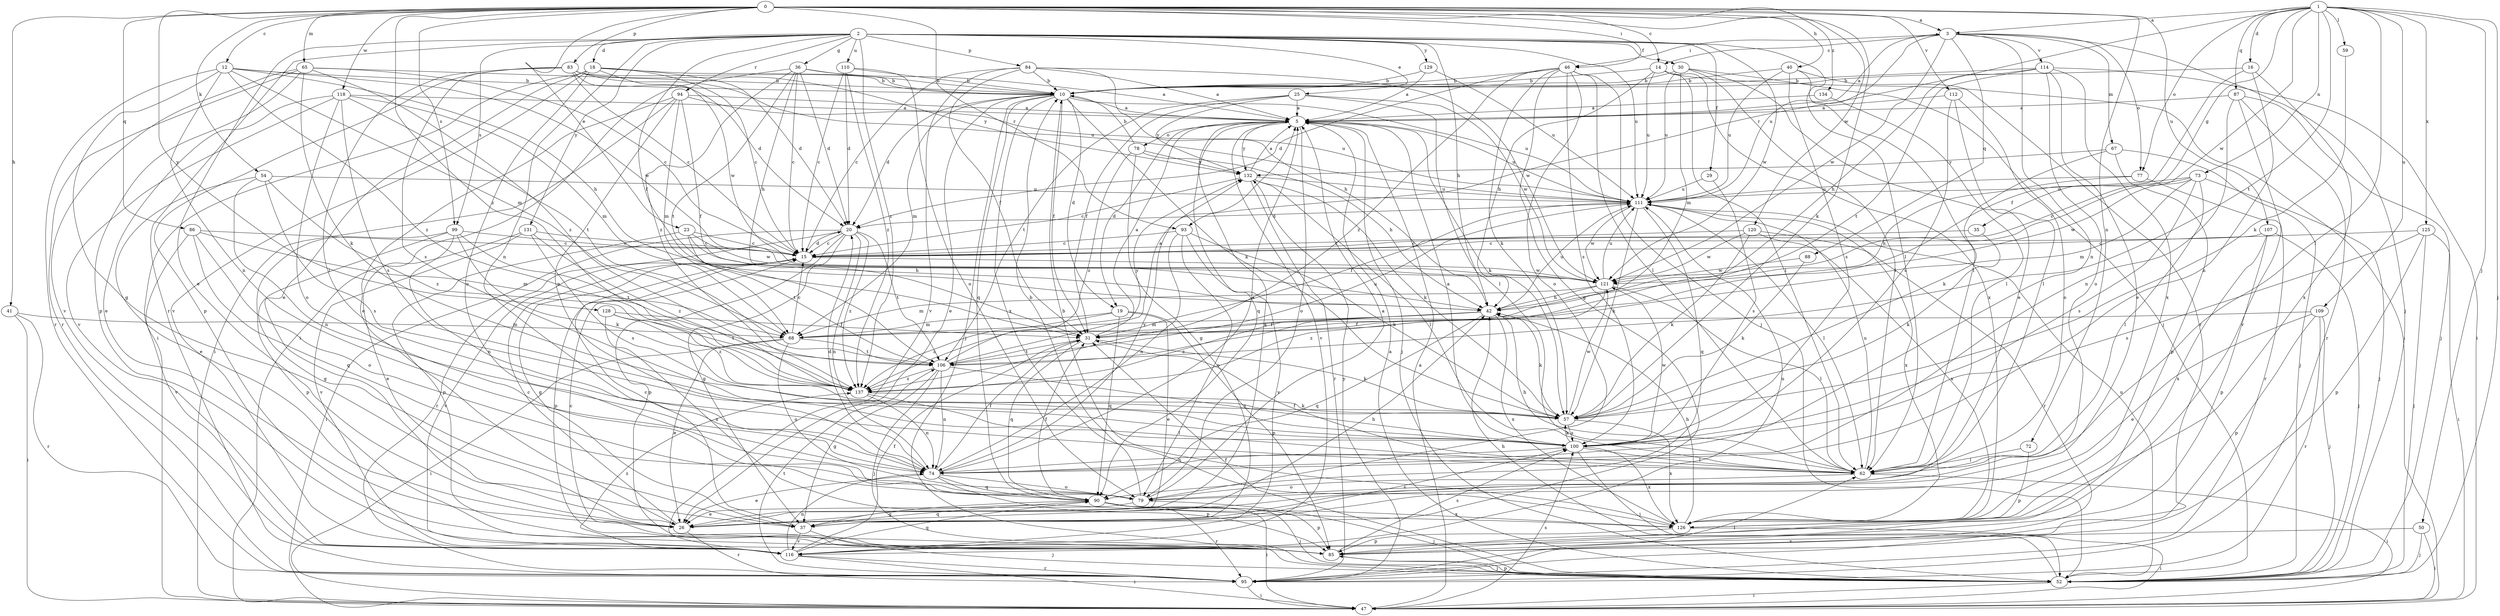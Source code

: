 strict digraph  {
0;
1;
2;
3;
5;
10;
12;
14;
15;
16;
18;
19;
20;
23;
25;
26;
29;
30;
31;
35;
36;
37;
40;
41;
42;
46;
47;
50;
52;
54;
57;
59;
62;
65;
67;
68;
72;
73;
74;
77;
78;
79;
83;
84;
85;
86;
87;
88;
90;
93;
94;
95;
99;
100;
106;
107;
109;
110;
111;
112;
114;
116;
118;
120;
121;
125;
126;
128;
129;
131;
132;
134;
137;
0 -> 3  [label=a];
0 -> 12  [label=c];
0 -> 14  [label=c];
0 -> 23  [label=e];
0 -> 40  [label=h];
0 -> 41  [label=h];
0 -> 46  [label=i];
0 -> 54  [label=k];
0 -> 57  [label=k];
0 -> 65  [label=m];
0 -> 72  [label=n];
0 -> 83  [label=p];
0 -> 86  [label=q];
0 -> 93  [label=r];
0 -> 99  [label=s];
0 -> 107  [label=u];
0 -> 112  [label=v];
0 -> 118  [label=w];
0 -> 120  [label=w];
0 -> 128  [label=y];
0 -> 134  [label=z];
0 -> 137  [label=z];
1 -> 3  [label=a];
1 -> 16  [label=d];
1 -> 35  [label=g];
1 -> 50  [label=j];
1 -> 52  [label=j];
1 -> 59  [label=l];
1 -> 62  [label=l];
1 -> 73  [label=n];
1 -> 77  [label=o];
1 -> 87  [label=q];
1 -> 93  [label=r];
1 -> 106  [label=t];
1 -> 109  [label=u];
1 -> 121  [label=w];
1 -> 125  [label=x];
2 -> 18  [label=d];
2 -> 25  [label=e];
2 -> 26  [label=e];
2 -> 29  [label=f];
2 -> 30  [label=f];
2 -> 31  [label=f];
2 -> 36  [label=g];
2 -> 42  [label=h];
2 -> 62  [label=l];
2 -> 74  [label=n];
2 -> 84  [label=p];
2 -> 94  [label=r];
2 -> 95  [label=r];
2 -> 99  [label=s];
2 -> 110  [label=u];
2 -> 111  [label=u];
2 -> 121  [label=w];
2 -> 129  [label=y];
2 -> 131  [label=y];
2 -> 137  [label=z];
3 -> 14  [label=c];
3 -> 46  [label=i];
3 -> 52  [label=j];
3 -> 67  [label=m];
3 -> 74  [label=n];
3 -> 77  [label=o];
3 -> 88  [label=q];
3 -> 111  [label=u];
3 -> 114  [label=v];
3 -> 121  [label=w];
5 -> 3  [label=a];
5 -> 19  [label=d];
5 -> 52  [label=j];
5 -> 57  [label=k];
5 -> 78  [label=o];
5 -> 79  [label=o];
5 -> 90  [label=q];
5 -> 111  [label=u];
5 -> 116  [label=v];
5 -> 132  [label=y];
10 -> 5  [label=a];
10 -> 19  [label=d];
10 -> 20  [label=d];
10 -> 26  [label=e];
10 -> 31  [label=f];
10 -> 52  [label=j];
10 -> 57  [label=k];
10 -> 68  [label=m];
10 -> 90  [label=q];
10 -> 111  [label=u];
10 -> 126  [label=x];
12 -> 10  [label=b];
12 -> 37  [label=g];
12 -> 42  [label=h];
12 -> 68  [label=m];
12 -> 74  [label=n];
12 -> 95  [label=r];
12 -> 121  [label=w];
12 -> 137  [label=z];
14 -> 10  [label=b];
14 -> 42  [label=h];
14 -> 47  [label=i];
14 -> 62  [label=l];
14 -> 111  [label=u];
14 -> 126  [label=x];
15 -> 20  [label=d];
15 -> 37  [label=g];
15 -> 85  [label=p];
15 -> 116  [label=v];
15 -> 121  [label=w];
16 -> 10  [label=b];
16 -> 31  [label=f];
16 -> 74  [label=n];
16 -> 126  [label=x];
18 -> 10  [label=b];
18 -> 15  [label=c];
18 -> 20  [label=d];
18 -> 26  [label=e];
18 -> 47  [label=i];
18 -> 79  [label=o];
18 -> 116  [label=v];
18 -> 121  [label=w];
19 -> 26  [label=e];
19 -> 68  [label=m];
19 -> 85  [label=p];
19 -> 90  [label=q];
19 -> 137  [label=z];
20 -> 15  [label=c];
20 -> 37  [label=g];
20 -> 47  [label=i];
20 -> 74  [label=n];
20 -> 85  [label=p];
20 -> 95  [label=r];
20 -> 106  [label=t];
20 -> 137  [label=z];
23 -> 15  [label=c];
23 -> 42  [label=h];
23 -> 85  [label=p];
23 -> 106  [label=t];
23 -> 121  [label=w];
25 -> 5  [label=a];
25 -> 31  [label=f];
25 -> 62  [label=l];
25 -> 106  [label=t];
25 -> 121  [label=w];
25 -> 132  [label=y];
26 -> 5  [label=a];
26 -> 15  [label=c];
26 -> 42  [label=h];
26 -> 95  [label=r];
29 -> 100  [label=s];
29 -> 111  [label=u];
30 -> 10  [label=b];
30 -> 26  [label=e];
30 -> 52  [label=j];
30 -> 62  [label=l];
30 -> 68  [label=m];
30 -> 111  [label=u];
31 -> 5  [label=a];
31 -> 57  [label=k];
31 -> 90  [label=q];
31 -> 106  [label=t];
35 -> 15  [label=c];
35 -> 57  [label=k];
36 -> 5  [label=a];
36 -> 10  [label=b];
36 -> 15  [label=c];
36 -> 20  [label=d];
36 -> 42  [label=h];
36 -> 47  [label=i];
36 -> 106  [label=t];
36 -> 137  [label=z];
37 -> 15  [label=c];
37 -> 52  [label=j];
37 -> 90  [label=q];
37 -> 100  [label=s];
37 -> 116  [label=v];
40 -> 10  [label=b];
40 -> 62  [label=l];
40 -> 95  [label=r];
40 -> 100  [label=s];
40 -> 111  [label=u];
41 -> 47  [label=i];
41 -> 68  [label=m];
41 -> 95  [label=r];
42 -> 31  [label=f];
42 -> 57  [label=k];
42 -> 68  [label=m];
42 -> 90  [label=q];
42 -> 111  [label=u];
42 -> 126  [label=x];
42 -> 137  [label=z];
46 -> 10  [label=b];
46 -> 20  [label=d];
46 -> 37  [label=g];
46 -> 52  [label=j];
46 -> 57  [label=k];
46 -> 62  [label=l];
46 -> 79  [label=o];
46 -> 100  [label=s];
46 -> 137  [label=z];
47 -> 5  [label=a];
47 -> 100  [label=s];
50 -> 47  [label=i];
50 -> 52  [label=j];
50 -> 116  [label=v];
52 -> 5  [label=a];
52 -> 31  [label=f];
52 -> 42  [label=h];
52 -> 47  [label=i];
52 -> 85  [label=p];
52 -> 111  [label=u];
54 -> 26  [label=e];
54 -> 74  [label=n];
54 -> 100  [label=s];
54 -> 111  [label=u];
54 -> 137  [label=z];
57 -> 100  [label=s];
57 -> 121  [label=w];
57 -> 126  [label=x];
59 -> 57  [label=k];
62 -> 31  [label=f];
62 -> 42  [label=h];
62 -> 47  [label=i];
62 -> 79  [label=o];
62 -> 111  [label=u];
65 -> 10  [label=b];
65 -> 15  [label=c];
65 -> 57  [label=k];
65 -> 85  [label=p];
65 -> 95  [label=r];
65 -> 116  [label=v];
65 -> 137  [label=z];
67 -> 52  [label=j];
67 -> 57  [label=k];
67 -> 85  [label=p];
67 -> 132  [label=y];
68 -> 15  [label=c];
68 -> 26  [label=e];
68 -> 47  [label=i];
68 -> 79  [label=o];
68 -> 106  [label=t];
72 -> 62  [label=l];
72 -> 85  [label=p];
73 -> 15  [label=c];
73 -> 52  [label=j];
73 -> 62  [label=l];
73 -> 68  [label=m];
73 -> 100  [label=s];
73 -> 111  [label=u];
73 -> 121  [label=w];
74 -> 5  [label=a];
74 -> 20  [label=d];
74 -> 26  [label=e];
74 -> 31  [label=f];
74 -> 79  [label=o];
74 -> 85  [label=p];
74 -> 90  [label=q];
74 -> 132  [label=y];
77 -> 42  [label=h];
77 -> 95  [label=r];
77 -> 111  [label=u];
78 -> 10  [label=b];
78 -> 37  [label=g];
78 -> 42  [label=h];
78 -> 132  [label=y];
78 -> 137  [label=z];
79 -> 5  [label=a];
79 -> 10  [label=b];
79 -> 26  [label=e];
79 -> 52  [label=j];
83 -> 10  [label=b];
83 -> 15  [label=c];
83 -> 20  [label=d];
83 -> 62  [label=l];
83 -> 85  [label=p];
83 -> 100  [label=s];
83 -> 111  [label=u];
83 -> 132  [label=y];
84 -> 5  [label=a];
84 -> 10  [label=b];
84 -> 15  [label=c];
84 -> 31  [label=f];
84 -> 42  [label=h];
84 -> 116  [label=v];
84 -> 121  [label=w];
85 -> 15  [label=c];
85 -> 52  [label=j];
85 -> 100  [label=s];
86 -> 15  [label=c];
86 -> 68  [label=m];
86 -> 79  [label=o];
86 -> 90  [label=q];
86 -> 116  [label=v];
87 -> 5  [label=a];
87 -> 52  [label=j];
87 -> 74  [label=n];
87 -> 95  [label=r];
87 -> 116  [label=v];
88 -> 57  [label=k];
88 -> 121  [label=w];
90 -> 31  [label=f];
90 -> 37  [label=g];
90 -> 47  [label=i];
90 -> 52  [label=j];
90 -> 85  [label=p];
90 -> 95  [label=r];
90 -> 126  [label=x];
93 -> 15  [label=c];
93 -> 57  [label=k];
93 -> 74  [label=n];
93 -> 79  [label=o];
93 -> 116  [label=v];
94 -> 5  [label=a];
94 -> 26  [label=e];
94 -> 31  [label=f];
94 -> 47  [label=i];
94 -> 68  [label=m];
94 -> 74  [label=n];
94 -> 111  [label=u];
95 -> 47  [label=i];
95 -> 62  [label=l];
95 -> 106  [label=t];
95 -> 132  [label=y];
99 -> 15  [label=c];
99 -> 37  [label=g];
99 -> 57  [label=k];
99 -> 74  [label=n];
99 -> 85  [label=p];
99 -> 106  [label=t];
100 -> 5  [label=a];
100 -> 52  [label=j];
100 -> 57  [label=k];
100 -> 62  [label=l];
100 -> 74  [label=n];
100 -> 121  [label=w];
100 -> 126  [label=x];
106 -> 5  [label=a];
106 -> 37  [label=g];
106 -> 52  [label=j];
106 -> 74  [label=n];
106 -> 100  [label=s];
106 -> 111  [label=u];
106 -> 132  [label=y];
106 -> 137  [label=z];
107 -> 15  [label=c];
107 -> 52  [label=j];
107 -> 85  [label=p];
107 -> 126  [label=x];
109 -> 26  [label=e];
109 -> 31  [label=f];
109 -> 52  [label=j];
109 -> 85  [label=p];
109 -> 95  [label=r];
110 -> 10  [label=b];
110 -> 15  [label=c];
110 -> 20  [label=d];
110 -> 79  [label=o];
110 -> 137  [label=z];
111 -> 20  [label=d];
111 -> 31  [label=f];
111 -> 57  [label=k];
111 -> 62  [label=l];
111 -> 90  [label=q];
111 -> 121  [label=w];
111 -> 126  [label=x];
112 -> 5  [label=a];
112 -> 62  [label=l];
112 -> 79  [label=o];
112 -> 100  [label=s];
114 -> 10  [label=b];
114 -> 26  [label=e];
114 -> 42  [label=h];
114 -> 47  [label=i];
114 -> 79  [label=o];
114 -> 106  [label=t];
114 -> 126  [label=x];
116 -> 31  [label=f];
116 -> 47  [label=i];
116 -> 74  [label=n];
116 -> 90  [label=q];
116 -> 95  [label=r];
116 -> 111  [label=u];
116 -> 137  [label=z];
118 -> 5  [label=a];
118 -> 26  [label=e];
118 -> 68  [label=m];
118 -> 79  [label=o];
118 -> 100  [label=s];
118 -> 106  [label=t];
118 -> 116  [label=v];
120 -> 15  [label=c];
120 -> 57  [label=k];
120 -> 95  [label=r];
120 -> 121  [label=w];
120 -> 126  [label=x];
121 -> 42  [label=h];
121 -> 62  [label=l];
121 -> 68  [label=m];
121 -> 111  [label=u];
121 -> 137  [label=z];
125 -> 15  [label=c];
125 -> 47  [label=i];
125 -> 52  [label=j];
125 -> 85  [label=p];
125 -> 100  [label=s];
126 -> 10  [label=b];
126 -> 42  [label=h];
126 -> 47  [label=i];
126 -> 85  [label=p];
128 -> 31  [label=f];
128 -> 106  [label=t];
128 -> 126  [label=x];
128 -> 137  [label=z];
129 -> 5  [label=a];
129 -> 10  [label=b];
129 -> 111  [label=u];
131 -> 15  [label=c];
131 -> 26  [label=e];
131 -> 100  [label=s];
131 -> 116  [label=v];
131 -> 137  [label=z];
132 -> 5  [label=a];
132 -> 15  [label=c];
132 -> 57  [label=k];
132 -> 62  [label=l];
132 -> 95  [label=r];
132 -> 111  [label=u];
134 -> 5  [label=a];
134 -> 62  [label=l];
137 -> 57  [label=k];
137 -> 62  [label=l];
137 -> 74  [label=n];
}
